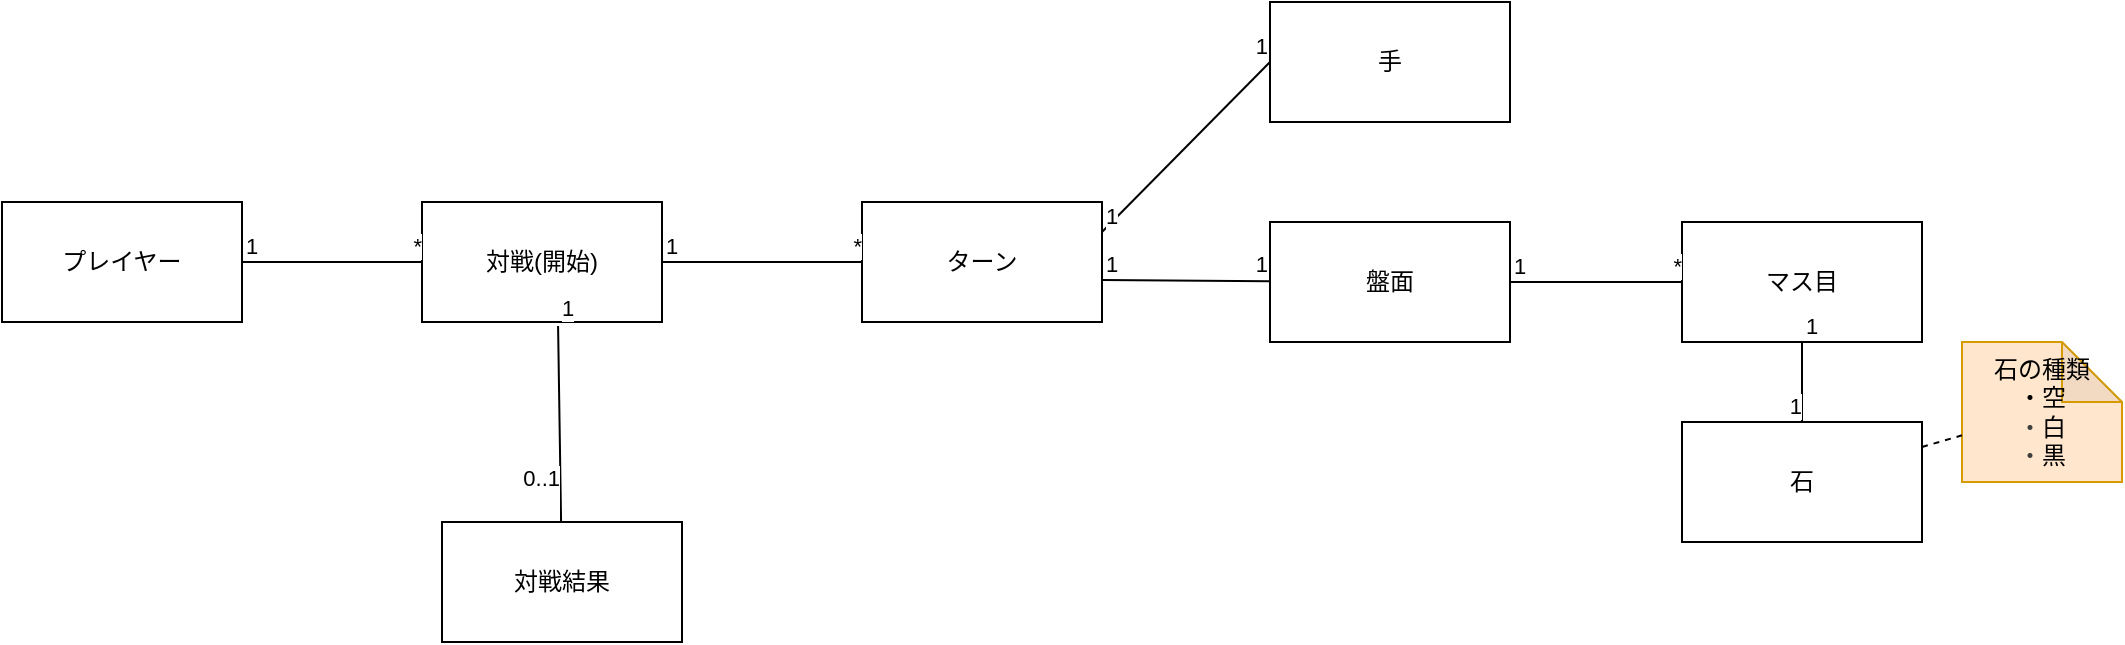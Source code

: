<mxfile>
    <diagram id="FIMXvMwdeIDhQTpoiC8l" name="ページ1">
        <mxGraphModel dx="2098" dy="666" grid="1" gridSize="10" guides="1" tooltips="1" connect="1" arrows="1" fold="1" page="1" pageScale="1" pageWidth="827" pageHeight="1169" math="0" shadow="0">
            <root>
                <mxCell id="0"/>
                <mxCell id="1" parent="0"/>
                <mxCell id="2" value="対戦(開始&lt;span style=&quot;background-color: transparent;&quot;&gt;)&lt;/span&gt;" style="rounded=0;whiteSpace=wrap;html=1;" vertex="1" parent="1">
                    <mxGeometry x="-10" y="250" width="120" height="60" as="geometry"/>
                </mxCell>
                <mxCell id="3" value="ターン" style="rounded=0;whiteSpace=wrap;html=1;" vertex="1" parent="1">
                    <mxGeometry x="210" y="250" width="120" height="60" as="geometry"/>
                </mxCell>
                <mxCell id="4" value="プレイヤー" style="rounded=0;whiteSpace=wrap;html=1;" vertex="1" parent="1">
                    <mxGeometry x="-220" y="250" width="120" height="60" as="geometry"/>
                </mxCell>
                <mxCell id="5" value="石" style="rounded=0;whiteSpace=wrap;html=1;" vertex="1" parent="1">
                    <mxGeometry x="620" y="360" width="120" height="60" as="geometry"/>
                </mxCell>
                <mxCell id="6" value="対戦結果" style="rounded=0;whiteSpace=wrap;html=1;" vertex="1" parent="1">
                    <mxGeometry y="410" width="120" height="60" as="geometry"/>
                </mxCell>
                <mxCell id="7" value="&lt;div&gt;石の種類&lt;/div&gt;&lt;div&gt;・空&lt;/div&gt;&lt;span style=&quot;color: rgb(63, 63, 63);&quot;&gt;・&lt;/span&gt;白&lt;br&gt;&lt;div&gt;&lt;span style=&quot;color: rgb(63, 63, 63); background-color: transparent;&quot;&gt;・&lt;/span&gt;&lt;span style=&quot;background-color: transparent;&quot;&gt;黒&lt;/span&gt;&lt;/div&gt;" style="shape=note;whiteSpace=wrap;html=1;backgroundOutline=1;darkOpacity=0.05;fillColor=#ffe6cc;strokeColor=#d79b00;" vertex="1" parent="1">
                    <mxGeometry x="760" y="320" width="80" height="70" as="geometry"/>
                </mxCell>
                <mxCell id="8" value="" style="endArrow=none;dashed=1;html=1;" edge="1" parent="1" source="5" target="7">
                    <mxGeometry width="50" height="50" relative="1" as="geometry">
                        <mxPoint x="300" y="340" as="sourcePoint"/>
                        <mxPoint x="350" y="290" as="targetPoint"/>
                    </mxGeometry>
                </mxCell>
                <mxCell id="19" value="" style="endArrow=none;html=1;exitX=0.567;exitY=1.033;exitDx=0;exitDy=0;exitPerimeter=0;" edge="1" parent="1" source="2" target="6">
                    <mxGeometry relative="1" as="geometry">
                        <mxPoint x="120" y="380" as="sourcePoint"/>
                        <mxPoint x="210" y="380" as="targetPoint"/>
                    </mxGeometry>
                </mxCell>
                <mxCell id="20" value="1" style="edgeLabel;resizable=0;html=1;align=left;verticalAlign=bottom;" connectable="0" vertex="1" parent="19">
                    <mxGeometry x="-1" relative="1" as="geometry"/>
                </mxCell>
                <mxCell id="21" value="0..1&lt;div&gt;&lt;br&gt;&lt;/div&gt;" style="edgeLabel;resizable=0;html=1;align=right;verticalAlign=bottom;" connectable="0" vertex="1" parent="19">
                    <mxGeometry x="1" relative="1" as="geometry"/>
                </mxCell>
                <mxCell id="23" value="" style="endArrow=none;html=1;exitX=1;exitY=0.5;exitDx=0;exitDy=0;entryX=0;entryY=0.5;entryDx=0;entryDy=0;" edge="1" parent="1" source="2" target="3">
                    <mxGeometry relative="1" as="geometry">
                        <mxPoint x="180" y="270" as="sourcePoint"/>
                        <mxPoint x="182" y="368" as="targetPoint"/>
                    </mxGeometry>
                </mxCell>
                <mxCell id="24" value="1" style="edgeLabel;resizable=0;html=1;align=left;verticalAlign=bottom;" connectable="0" vertex="1" parent="23">
                    <mxGeometry x="-1" relative="1" as="geometry"/>
                </mxCell>
                <mxCell id="25" value="*" style="edgeLabel;resizable=0;html=1;align=right;verticalAlign=bottom;" connectable="0" vertex="1" parent="23">
                    <mxGeometry x="1" relative="1" as="geometry"/>
                </mxCell>
                <mxCell id="26" value="盤面" style="rounded=0;whiteSpace=wrap;html=1;" vertex="1" parent="1">
                    <mxGeometry x="414" y="260" width="120" height="60" as="geometry"/>
                </mxCell>
                <mxCell id="30" value="" style="endArrow=none;html=1;exitX=1;exitY=0.5;exitDx=0;exitDy=0;" edge="1" parent="1" source="4" target="2">
                    <mxGeometry relative="1" as="geometry">
                        <mxPoint x="120" y="290" as="sourcePoint"/>
                        <mxPoint x="220" y="290" as="targetPoint"/>
                    </mxGeometry>
                </mxCell>
                <mxCell id="31" value="1" style="edgeLabel;resizable=0;html=1;align=left;verticalAlign=bottom;" connectable="0" vertex="1" parent="30">
                    <mxGeometry x="-1" relative="1" as="geometry"/>
                </mxCell>
                <mxCell id="32" value="*" style="edgeLabel;resizable=0;html=1;align=right;verticalAlign=bottom;" connectable="0" vertex="1" parent="30">
                    <mxGeometry x="1" relative="1" as="geometry"/>
                </mxCell>
                <mxCell id="33" value="" style="endArrow=none;html=1;exitX=1;exitY=0.65;exitDx=0;exitDy=0;exitPerimeter=0;" edge="1" parent="1" source="3" target="26">
                    <mxGeometry relative="1" as="geometry">
                        <mxPoint x="360" y="279.5" as="sourcePoint"/>
                        <mxPoint x="450" y="279.5" as="targetPoint"/>
                    </mxGeometry>
                </mxCell>
                <mxCell id="34" value="1" style="edgeLabel;resizable=0;html=1;align=left;verticalAlign=bottom;" connectable="0" vertex="1" parent="33">
                    <mxGeometry x="-1" relative="1" as="geometry"/>
                </mxCell>
                <mxCell id="35" value="1" style="edgeLabel;resizable=0;html=1;align=right;verticalAlign=bottom;" connectable="0" vertex="1" parent="33">
                    <mxGeometry x="1" relative="1" as="geometry"/>
                </mxCell>
                <mxCell id="36" value="マス目" style="rounded=0;whiteSpace=wrap;html=1;" vertex="1" parent="1">
                    <mxGeometry x="620" y="260" width="120" height="60" as="geometry"/>
                </mxCell>
                <mxCell id="37" value="" style="endArrow=none;html=1;exitX=1;exitY=0.5;exitDx=0;exitDy=0;" edge="1" parent="1" source="26" target="36">
                    <mxGeometry relative="1" as="geometry">
                        <mxPoint x="580" y="210" as="sourcePoint"/>
                        <mxPoint x="680" y="210" as="targetPoint"/>
                    </mxGeometry>
                </mxCell>
                <mxCell id="38" value="1" style="edgeLabel;resizable=0;html=1;align=left;verticalAlign=bottom;" connectable="0" vertex="1" parent="37">
                    <mxGeometry x="-1" relative="1" as="geometry"/>
                </mxCell>
                <mxCell id="39" value="*" style="edgeLabel;resizable=0;html=1;align=right;verticalAlign=bottom;" connectable="0" vertex="1" parent="37">
                    <mxGeometry x="1" relative="1" as="geometry"/>
                </mxCell>
                <mxCell id="40" value="" style="endArrow=none;html=1;exitX=0.5;exitY=1;exitDx=0;exitDy=0;entryX=0.5;entryY=0;entryDx=0;entryDy=0;" edge="1" parent="1" source="36" target="5">
                    <mxGeometry relative="1" as="geometry">
                        <mxPoint x="680" y="340" as="sourcePoint"/>
                        <mxPoint x="764" y="340" as="targetPoint"/>
                    </mxGeometry>
                </mxCell>
                <mxCell id="41" value="1" style="edgeLabel;resizable=0;html=1;align=left;verticalAlign=bottom;" connectable="0" vertex="1" parent="40">
                    <mxGeometry x="-1" relative="1" as="geometry"/>
                </mxCell>
                <mxCell id="42" value="1" style="edgeLabel;resizable=0;html=1;align=right;verticalAlign=bottom;" connectable="0" vertex="1" parent="40">
                    <mxGeometry x="1" relative="1" as="geometry"/>
                </mxCell>
                <mxCell id="43" value="手" style="rounded=0;whiteSpace=wrap;html=1;" vertex="1" parent="1">
                    <mxGeometry x="414" y="150" width="120" height="60" as="geometry"/>
                </mxCell>
                <mxCell id="44" value="" style="endArrow=none;html=1;entryX=0;entryY=0.5;entryDx=0;entryDy=0;exitX=1;exitY=0.25;exitDx=0;exitDy=0;" edge="1" parent="1" source="3" target="43">
                    <mxGeometry relative="1" as="geometry">
                        <mxPoint x="340" y="290" as="sourcePoint"/>
                        <mxPoint x="424" y="290" as="targetPoint"/>
                    </mxGeometry>
                </mxCell>
                <mxCell id="45" value="1" style="edgeLabel;resizable=0;html=1;align=left;verticalAlign=bottom;" connectable="0" vertex="1" parent="44">
                    <mxGeometry x="-1" relative="1" as="geometry"/>
                </mxCell>
                <mxCell id="46" value="1" style="edgeLabel;resizable=0;html=1;align=right;verticalAlign=bottom;" connectable="0" vertex="1" parent="44">
                    <mxGeometry x="1" relative="1" as="geometry"/>
                </mxCell>
            </root>
        </mxGraphModel>
    </diagram>
</mxfile>